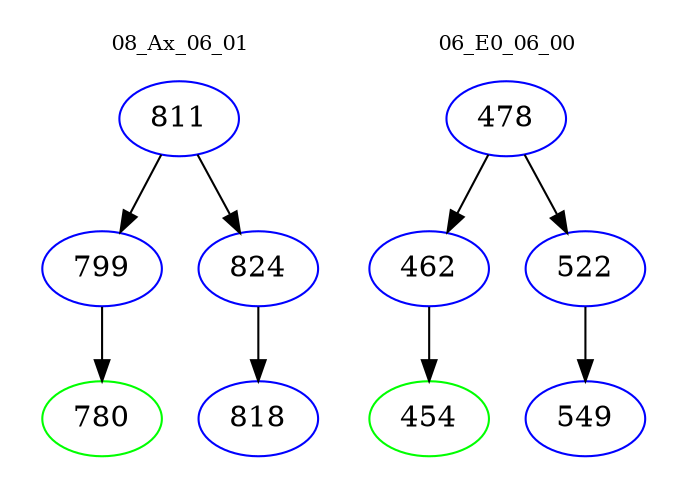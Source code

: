 digraph{
subgraph cluster_0 {
color = white
label = "08_Ax_06_01";
fontsize=10;
T0_811 [label="811", color="blue"]
T0_811 -> T0_799 [color="black"]
T0_799 [label="799", color="blue"]
T0_799 -> T0_780 [color="black"]
T0_780 [label="780", color="green"]
T0_811 -> T0_824 [color="black"]
T0_824 [label="824", color="blue"]
T0_824 -> T0_818 [color="black"]
T0_818 [label="818", color="blue"]
}
subgraph cluster_1 {
color = white
label = "06_E0_06_00";
fontsize=10;
T1_478 [label="478", color="blue"]
T1_478 -> T1_462 [color="black"]
T1_462 [label="462", color="blue"]
T1_462 -> T1_454 [color="black"]
T1_454 [label="454", color="green"]
T1_478 -> T1_522 [color="black"]
T1_522 [label="522", color="blue"]
T1_522 -> T1_549 [color="black"]
T1_549 [label="549", color="blue"]
}
}
